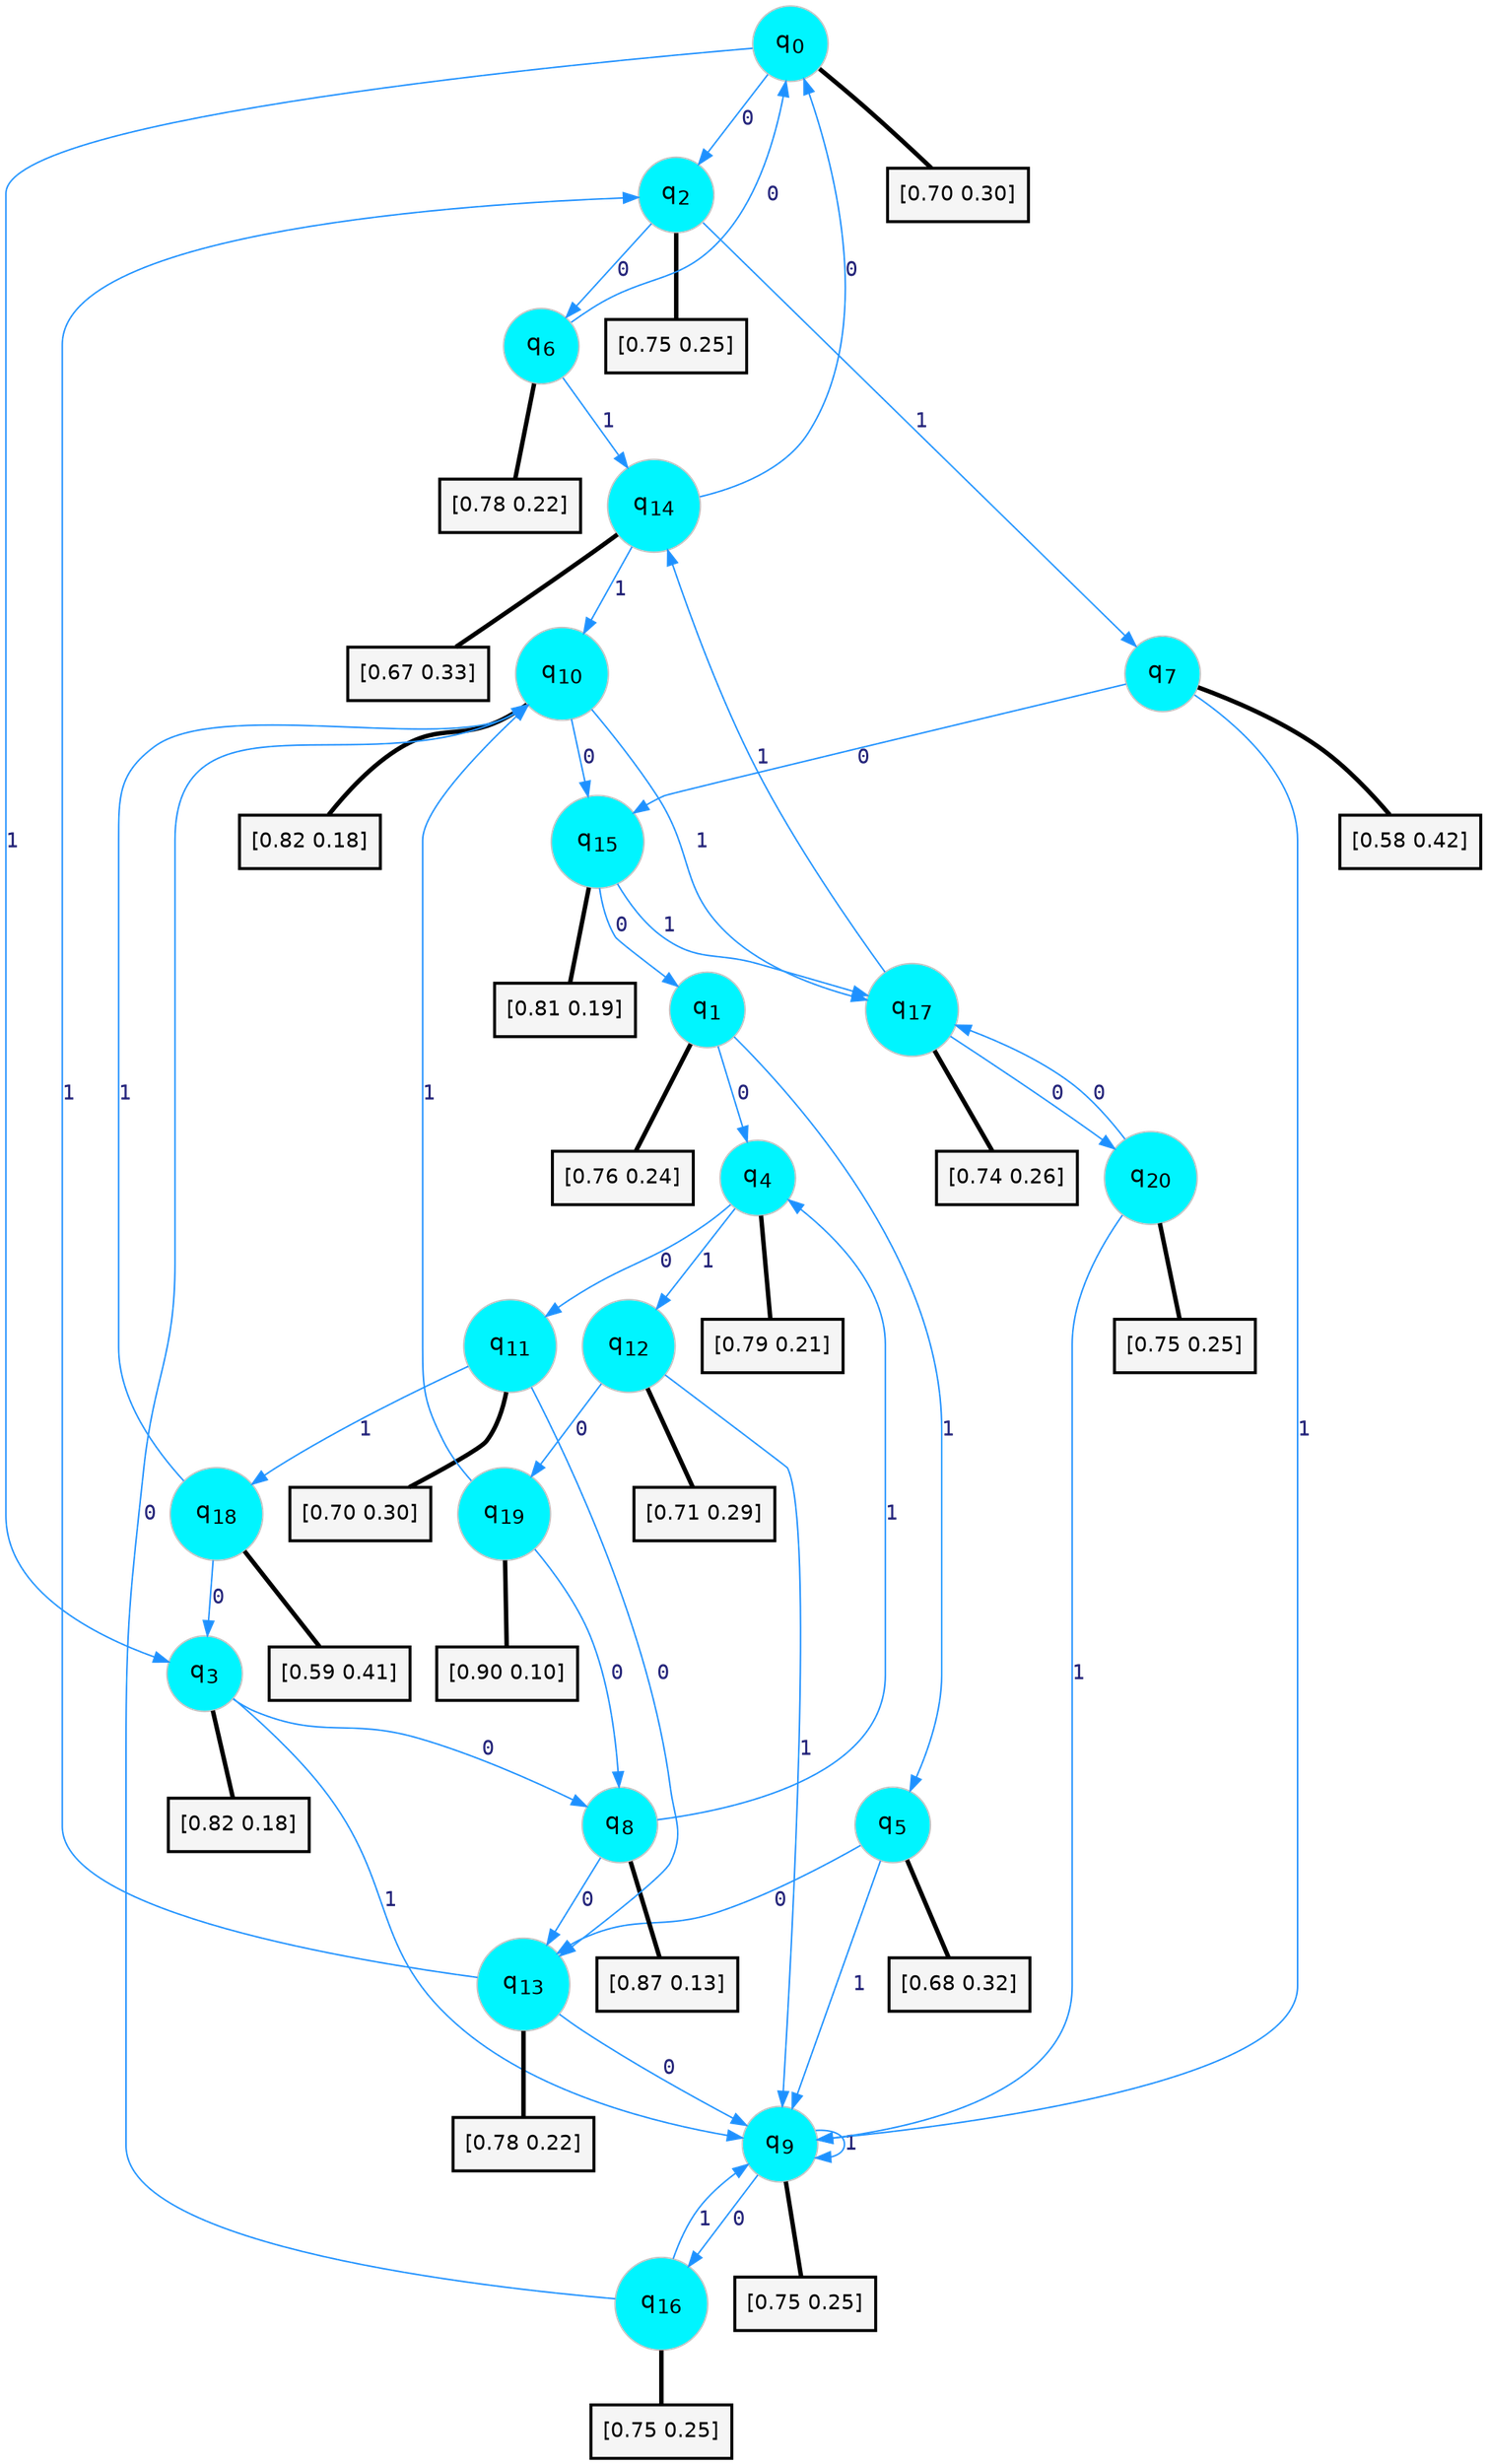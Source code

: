 digraph G {
graph [
bgcolor=transparent, dpi=300, rankdir=TD, size="40,25"];
node [
color=gray, fillcolor=turquoise1, fontcolor=black, fontname=Helvetica, fontsize=16, fontweight=bold, shape=circle, style=filled];
edge [
arrowsize=1, color=dodgerblue1, fontcolor=midnightblue, fontname=courier, fontweight=bold, penwidth=1, style=solid, weight=20];
0[label=<q<SUB>0</SUB>>];
1[label=<q<SUB>1</SUB>>];
2[label=<q<SUB>2</SUB>>];
3[label=<q<SUB>3</SUB>>];
4[label=<q<SUB>4</SUB>>];
5[label=<q<SUB>5</SUB>>];
6[label=<q<SUB>6</SUB>>];
7[label=<q<SUB>7</SUB>>];
8[label=<q<SUB>8</SUB>>];
9[label=<q<SUB>9</SUB>>];
10[label=<q<SUB>10</SUB>>];
11[label=<q<SUB>11</SUB>>];
12[label=<q<SUB>12</SUB>>];
13[label=<q<SUB>13</SUB>>];
14[label=<q<SUB>14</SUB>>];
15[label=<q<SUB>15</SUB>>];
16[label=<q<SUB>16</SUB>>];
17[label=<q<SUB>17</SUB>>];
18[label=<q<SUB>18</SUB>>];
19[label=<q<SUB>19</SUB>>];
20[label=<q<SUB>20</SUB>>];
21[label="[0.70 0.30]", shape=box,fontcolor=black, fontname=Helvetica, fontsize=14, penwidth=2, fillcolor=whitesmoke,color=black];
22[label="[0.76 0.24]", shape=box,fontcolor=black, fontname=Helvetica, fontsize=14, penwidth=2, fillcolor=whitesmoke,color=black];
23[label="[0.75 0.25]", shape=box,fontcolor=black, fontname=Helvetica, fontsize=14, penwidth=2, fillcolor=whitesmoke,color=black];
24[label="[0.82 0.18]", shape=box,fontcolor=black, fontname=Helvetica, fontsize=14, penwidth=2, fillcolor=whitesmoke,color=black];
25[label="[0.79 0.21]", shape=box,fontcolor=black, fontname=Helvetica, fontsize=14, penwidth=2, fillcolor=whitesmoke,color=black];
26[label="[0.68 0.32]", shape=box,fontcolor=black, fontname=Helvetica, fontsize=14, penwidth=2, fillcolor=whitesmoke,color=black];
27[label="[0.78 0.22]", shape=box,fontcolor=black, fontname=Helvetica, fontsize=14, penwidth=2, fillcolor=whitesmoke,color=black];
28[label="[0.58 0.42]", shape=box,fontcolor=black, fontname=Helvetica, fontsize=14, penwidth=2, fillcolor=whitesmoke,color=black];
29[label="[0.87 0.13]", shape=box,fontcolor=black, fontname=Helvetica, fontsize=14, penwidth=2, fillcolor=whitesmoke,color=black];
30[label="[0.75 0.25]", shape=box,fontcolor=black, fontname=Helvetica, fontsize=14, penwidth=2, fillcolor=whitesmoke,color=black];
31[label="[0.82 0.18]", shape=box,fontcolor=black, fontname=Helvetica, fontsize=14, penwidth=2, fillcolor=whitesmoke,color=black];
32[label="[0.70 0.30]", shape=box,fontcolor=black, fontname=Helvetica, fontsize=14, penwidth=2, fillcolor=whitesmoke,color=black];
33[label="[0.71 0.29]", shape=box,fontcolor=black, fontname=Helvetica, fontsize=14, penwidth=2, fillcolor=whitesmoke,color=black];
34[label="[0.78 0.22]", shape=box,fontcolor=black, fontname=Helvetica, fontsize=14, penwidth=2, fillcolor=whitesmoke,color=black];
35[label="[0.67 0.33]", shape=box,fontcolor=black, fontname=Helvetica, fontsize=14, penwidth=2, fillcolor=whitesmoke,color=black];
36[label="[0.81 0.19]", shape=box,fontcolor=black, fontname=Helvetica, fontsize=14, penwidth=2, fillcolor=whitesmoke,color=black];
37[label="[0.75 0.25]", shape=box,fontcolor=black, fontname=Helvetica, fontsize=14, penwidth=2, fillcolor=whitesmoke,color=black];
38[label="[0.74 0.26]", shape=box,fontcolor=black, fontname=Helvetica, fontsize=14, penwidth=2, fillcolor=whitesmoke,color=black];
39[label="[0.59 0.41]", shape=box,fontcolor=black, fontname=Helvetica, fontsize=14, penwidth=2, fillcolor=whitesmoke,color=black];
40[label="[0.90 0.10]", shape=box,fontcolor=black, fontname=Helvetica, fontsize=14, penwidth=2, fillcolor=whitesmoke,color=black];
41[label="[0.75 0.25]", shape=box,fontcolor=black, fontname=Helvetica, fontsize=14, penwidth=2, fillcolor=whitesmoke,color=black];
0->2 [label=0];
0->3 [label=1];
0->21 [arrowhead=none, penwidth=3,color=black];
1->4 [label=0];
1->5 [label=1];
1->22 [arrowhead=none, penwidth=3,color=black];
2->6 [label=0];
2->7 [label=1];
2->23 [arrowhead=none, penwidth=3,color=black];
3->8 [label=0];
3->9 [label=1];
3->24 [arrowhead=none, penwidth=3,color=black];
4->11 [label=0];
4->12 [label=1];
4->25 [arrowhead=none, penwidth=3,color=black];
5->13 [label=0];
5->9 [label=1];
5->26 [arrowhead=none, penwidth=3,color=black];
6->0 [label=0];
6->14 [label=1];
6->27 [arrowhead=none, penwidth=3,color=black];
7->15 [label=0];
7->9 [label=1];
7->28 [arrowhead=none, penwidth=3,color=black];
8->13 [label=0];
8->4 [label=1];
8->29 [arrowhead=none, penwidth=3,color=black];
9->16 [label=0];
9->9 [label=1];
9->30 [arrowhead=none, penwidth=3,color=black];
10->15 [label=0];
10->17 [label=1];
10->31 [arrowhead=none, penwidth=3,color=black];
11->13 [label=0];
11->18 [label=1];
11->32 [arrowhead=none, penwidth=3,color=black];
12->19 [label=0];
12->9 [label=1];
12->33 [arrowhead=none, penwidth=3,color=black];
13->9 [label=0];
13->2 [label=1];
13->34 [arrowhead=none, penwidth=3,color=black];
14->0 [label=0];
14->10 [label=1];
14->35 [arrowhead=none, penwidth=3,color=black];
15->1 [label=0];
15->17 [label=1];
15->36 [arrowhead=none, penwidth=3,color=black];
16->10 [label=0];
16->9 [label=1];
16->37 [arrowhead=none, penwidth=3,color=black];
17->20 [label=0];
17->14 [label=1];
17->38 [arrowhead=none, penwidth=3,color=black];
18->3 [label=0];
18->10 [label=1];
18->39 [arrowhead=none, penwidth=3,color=black];
19->8 [label=0];
19->10 [label=1];
19->40 [arrowhead=none, penwidth=3,color=black];
20->17 [label=0];
20->9 [label=1];
20->41 [arrowhead=none, penwidth=3,color=black];
}
